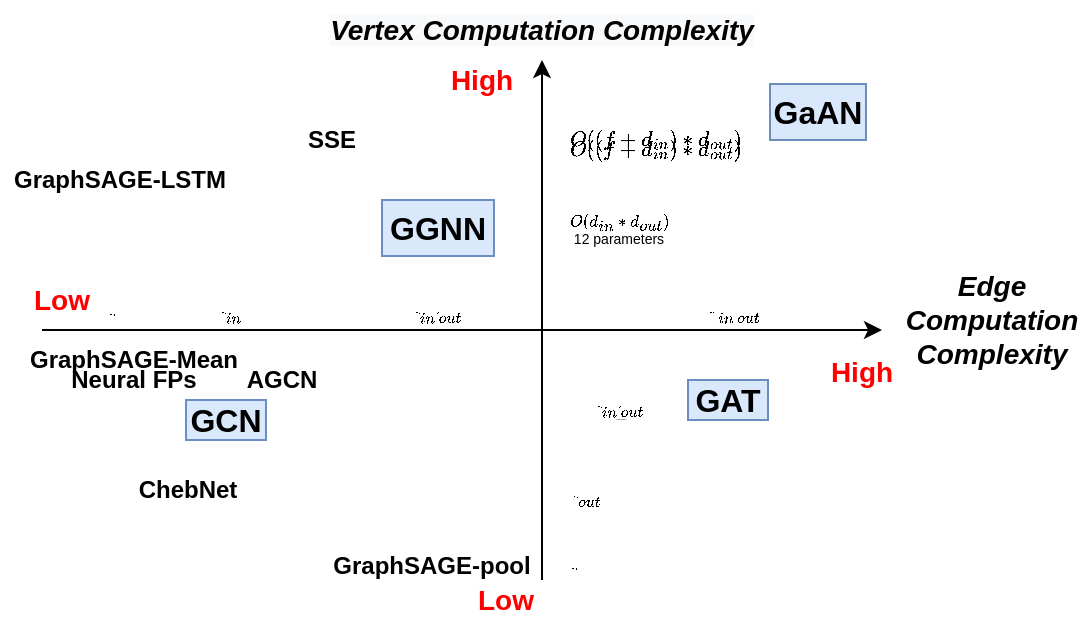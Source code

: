 <mxfile version="13.4.2" type="device"><diagram id="2MBHXZytqJ9W2BRM0lZ_" name="Page-1"><mxGraphModel dx="1405" dy="721" grid="1" gridSize="10" guides="1" tooltips="1" connect="1" arrows="0" fold="1" page="1" pageScale="1" pageWidth="827" pageHeight="1169" math="1" shadow="0"><root><mxCell id="0"/><mxCell id="1" style="" parent="0"/><mxCell id="55l02TyrmD9IhU3h0mnR-1" value="" style="endArrow=classic;html=1;fontFamily=Arial;" parent="1" edge="1"><mxGeometry width="50" height="50" relative="1" as="geometry"><mxPoint x="70" y="255" as="sourcePoint"/><mxPoint x="490" y="255" as="targetPoint"/></mxGeometry></mxCell><mxCell id="55l02TyrmD9IhU3h0mnR-2" value="" style="endArrow=classic;html=1;fontFamily=Arial;" parent="1" edge="1"><mxGeometry width="50" height="50" relative="1" as="geometry"><mxPoint x="320" y="380" as="sourcePoint"/><mxPoint x="320" y="120" as="targetPoint"/></mxGeometry></mxCell><mxCell id="55l02TyrmD9IhU3h0mnR-4" value="&lt;b&gt;&lt;font style=&quot;font-size: 14px&quot;&gt;Edge Computation&lt;br&gt;Complexity&lt;br&gt;&lt;/font&gt;&lt;/b&gt;" style="text;html=1;strokeColor=none;fillColor=none;align=center;verticalAlign=middle;whiteSpace=wrap;rounded=0;fontFamily=Arial;fontStyle=2" parent="1" vertex="1"><mxGeometry x="500" y="240" width="90" height="20" as="geometry"/></mxCell><mxCell id="55l02TyrmD9IhU3h0mnR-6" value="&lt;b&gt;&lt;font color=&quot;#ff0000&quot; style=&quot;font-size: 14px&quot;&gt;High&lt;/font&gt;&lt;/b&gt;" style="text;html=1;strokeColor=none;fillColor=none;align=center;verticalAlign=middle;whiteSpace=wrap;rounded=0;fontFamily=Arial;" parent="1" vertex="1"><mxGeometry x="270" y="120" width="40" height="20" as="geometry"/></mxCell><mxCell id="55l02TyrmD9IhU3h0mnR-7" value="&lt;b&gt;&lt;font color=&quot;#ff0000&quot; style=&quot;font-size: 14px&quot;&gt;Low&lt;/font&gt;&lt;/b&gt;" style="text;html=1;strokeColor=none;fillColor=none;align=center;verticalAlign=middle;whiteSpace=wrap;rounded=0;fontFamily=Arial;" parent="1" vertex="1"><mxGeometry x="287" y="380" width="30" height="20" as="geometry"/></mxCell><mxCell id="55l02TyrmD9IhU3h0mnR-8" value="&lt;b&gt;&lt;font color=&quot;#ff0000&quot; style=&quot;font-size: 14px&quot;&gt;High&lt;/font&gt;&lt;/b&gt;" style="text;html=1;strokeColor=none;fillColor=none;align=center;verticalAlign=middle;whiteSpace=wrap;rounded=0;fontFamily=Arial;" parent="1" vertex="1"><mxGeometry x="460" y="266" width="40" height="20" as="geometry"/></mxCell><mxCell id="55l02TyrmD9IhU3h0mnR-10" value="&lt;font color=&quot;#ff0000&quot;&gt;&lt;span style=&quot;font-size: 14px&quot;&gt;&lt;b&gt;Low&lt;/b&gt;&lt;/span&gt;&lt;/font&gt;" style="text;html=1;strokeColor=none;fillColor=none;align=center;verticalAlign=middle;whiteSpace=wrap;rounded=0;fontFamily=Arial;" parent="1" vertex="1"><mxGeometry x="60" y="230" width="40" height="20" as="geometry"/></mxCell><mxCell id="FiYTe9aXyCY0iq13u9ZS-19" value="\(O(d_{out})\)" style="text;html=1;align=center;verticalAlign=middle;resizable=0;points=[];autosize=1;fontSize=1;" parent="1" vertex="1"><mxGeometry x="302.0" y="335" width="80" height="10" as="geometry"/></mxCell><mxCell id="FiYTe9aXyCY0iq13u9ZS-27" value="&lt;meta charset=&quot;utf-8&quot;&gt;&lt;b style=&quot;color: rgb(0, 0, 0); font-family: arial; font-size: 14px; font-style: italic; letter-spacing: normal; text-indent: 0px; text-transform: none; word-spacing: 0px; background-color: rgb(248, 249, 250);&quot;&gt;Vertex Computation Complexity&lt;/b&gt;" style="text;whiteSpace=wrap;html=1;align=center;" parent="1" vertex="1"><mxGeometry x="200" y="90" width="240" height="30" as="geometry"/></mxCell><mxCell id="FiYTe9aXyCY0iq13u9ZS-30" value="\(O(d_{in}*d_{out})\)&lt;br style=&quot;font-size: 1px;&quot;&gt;1 parameter" style="text;html=1;align=center;verticalAlign=middle;resizable=0;points=[];autosize=1;fontSize=1;" parent="1" vertex="1"><mxGeometry x="304.0" y="291" width="110" height="10" as="geometry"/></mxCell><mxCell id="haK9CgM9R-VCcrpICVaE-1" value="\(O(1)\)" style="text;html=1;align=center;verticalAlign=middle;resizable=0;points=[];autosize=1;fontSize=1;" parent="1" vertex="1"><mxGeometry x="80.0" y="242" width="50" height="10" as="geometry"/></mxCell><mxCell id="haK9CgM9R-VCcrpICVaE-2" value="\(O(1)\)" style="text;html=1;align=center;verticalAlign=middle;resizable=0;points=[];autosize=1;fontSize=1;" parent="1" vertex="1"><mxGeometry x="311.0" y="369" width="50" height="10" as="geometry"/></mxCell><mxCell id="HfHqnk2TeB60cegV-_J6-1" value="&lt;font style=&quot;font-size: 9px&quot;&gt;\(O((f + d_{in})*d_{out})\)&lt;/font&gt;" style="text;html=1;align=center;verticalAlign=middle;resizable=0;points=[];autosize=1;fontSize=1;" vertex="1" parent="1"><mxGeometry x="312" y="160" width="130" height="10" as="geometry"/></mxCell><mxCell id="FiYTe9aXyCY0iq13u9ZS-3" value="Untitled Layer" style="" parent="0"/><mxCell id="FiYTe9aXyCY0iq13u9ZS-4" value="&lt;b style=&quot;font-size: 16px;&quot;&gt;GaAN&lt;/b&gt;" style="text;html=1;strokeColor=#6c8ebf;fillColor=#dae8fc;align=center;verticalAlign=middle;whiteSpace=wrap;rounded=0;fontFamily=Arial;fontSize=16;" parent="FiYTe9aXyCY0iq13u9ZS-3" vertex="1"><mxGeometry x="434" y="132" width="48" height="28" as="geometry"/></mxCell><mxCell id="FiYTe9aXyCY0iq13u9ZS-5" value="&lt;b&gt;ChebNet&lt;/b&gt;" style="text;html=1;strokeColor=none;fillColor=none;align=center;verticalAlign=middle;whiteSpace=wrap;rounded=0;fontFamily=Arial;" parent="FiYTe9aXyCY0iq13u9ZS-3" vertex="1"><mxGeometry x="115" y="325" width="56" height="20" as="geometry"/></mxCell><mxCell id="FiYTe9aXyCY0iq13u9ZS-6" value="&lt;b style=&quot;font-size: 16px;&quot;&gt;GGNN&lt;/b&gt;" style="text;html=1;strokeColor=#6c8ebf;fillColor=#dae8fc;align=center;verticalAlign=middle;whiteSpace=wrap;rounded=0;fontFamily=Arial;fontSize=16;" parent="FiYTe9aXyCY0iq13u9ZS-3" vertex="1"><mxGeometry x="240" y="190" width="56" height="28" as="geometry"/></mxCell><mxCell id="FiYTe9aXyCY0iq13u9ZS-7" value="&lt;b&gt;SSE&lt;/b&gt;" style="text;html=1;strokeColor=none;fillColor=none;align=center;verticalAlign=middle;whiteSpace=wrap;rounded=0;fontFamily=Arial;" parent="FiYTe9aXyCY0iq13u9ZS-3" vertex="1"><mxGeometry x="195" y="150" width="40" height="20" as="geometry"/></mxCell><mxCell id="FiYTe9aXyCY0iq13u9ZS-8" value="&lt;b&gt;GraphSAGE-LSTM&lt;/b&gt;" style="text;html=1;strokeColor=none;fillColor=none;align=center;verticalAlign=middle;whiteSpace=wrap;rounded=0;fontFamily=Arial;" parent="FiYTe9aXyCY0iq13u9ZS-3" vertex="1"><mxGeometry x="49" y="170" width="120" height="20" as="geometry"/></mxCell><mxCell id="FiYTe9aXyCY0iq13u9ZS-17" value="&lt;b&gt;GraphSAGE-pool&lt;/b&gt;" style="text;html=1;strokeColor=none;fillColor=none;align=center;verticalAlign=middle;whiteSpace=wrap;rounded=0;fontFamily=Arial;" parent="FiYTe9aXyCY0iq13u9ZS-3" vertex="1"><mxGeometry x="205" y="363" width="120" height="20" as="geometry"/></mxCell><mxCell id="FiYTe9aXyCY0iq13u9ZS-20" value="&lt;b style=&quot;font-size: 16px;&quot;&gt;GAT&lt;/b&gt;" style="text;html=1;strokeColor=#6c8ebf;fillColor=#dae8fc;align=center;verticalAlign=middle;whiteSpace=wrap;rounded=0;fontFamily=Arial;fontSize=16;" parent="FiYTe9aXyCY0iq13u9ZS-3" vertex="1"><mxGeometry x="393" y="280" width="40" height="20" as="geometry"/></mxCell><mxCell id="FiYTe9aXyCY0iq13u9ZS-16" value="&lt;b&gt;AGCN&lt;/b&gt;" style="text;html=1;strokeColor=none;fillColor=none;align=center;verticalAlign=middle;whiteSpace=wrap;rounded=0;fontFamily=Arial;" parent="FiYTe9aXyCY0iq13u9ZS-3" vertex="1"><mxGeometry x="170" y="270" width="40" height="20" as="geometry"/></mxCell><mxCell id="FiYTe9aXyCY0iq13u9ZS-32" value="&lt;b style=&quot;font-size: 16px;&quot;&gt;GCN&lt;/b&gt;" style="text;html=1;strokeColor=#6c8ebf;fillColor=#dae8fc;align=center;verticalAlign=middle;whiteSpace=wrap;rounded=0;fontFamily=Arial;fontSize=16;" parent="FiYTe9aXyCY0iq13u9ZS-3" vertex="1"><mxGeometry x="142" y="290" width="40" height="20" as="geometry"/></mxCell><mxCell id="FiYTe9aXyCY0iq13u9ZS-10" value="&lt;b&gt;Neural FPs&lt;/b&gt;" style="text;html=1;strokeColor=none;fillColor=none;align=center;verticalAlign=middle;whiteSpace=wrap;rounded=0;fontFamily=Arial;" parent="FiYTe9aXyCY0iq13u9ZS-3" vertex="1"><mxGeometry x="77" y="270" width="78" height="20" as="geometry"/></mxCell><mxCell id="FiYTe9aXyCY0iq13u9ZS-11" value="&lt;b&gt;GraphSAGE-Mean&lt;/b&gt;" style="text;html=1;strokeColor=none;fillColor=none;align=center;verticalAlign=middle;whiteSpace=wrap;rounded=0;fontFamily=Arial;" parent="FiYTe9aXyCY0iq13u9ZS-3" vertex="1"><mxGeometry x="60" y="260" width="112" height="20" as="geometry"/></mxCell><mxCell id="FiYTe9aXyCY0iq13u9ZS-34" value="&lt;font style=&quot;font-size: 9px&quot;&gt;\(O((f + d_{in})*d_{out})\)&lt;/font&gt;" style="text;html=1;align=center;verticalAlign=middle;resizable=0;points=[];autosize=1;fontSize=1;" parent="FiYTe9aXyCY0iq13u9ZS-3" vertex="1"><mxGeometry x="312" y="155" width="130" height="10" as="geometry"/></mxCell><mxCell id="FiYTe9aXyCY0iq13u9ZS-35" value="&lt;font style=&quot;font-size: 7px&quot;&gt;\(O(d_{in}*d_{out})\)&lt;br style=&quot;font-size: 7px&quot;&gt;12 parameters&lt;/font&gt;" style="text;html=1;align=center;verticalAlign=middle;resizable=0;points=[];autosize=1;fontSize=1;" parent="FiYTe9aXyCY0iq13u9ZS-3" vertex="1"><mxGeometry x="303" y="200" width="110" height="10" as="geometry"/></mxCell><mxCell id="FiYTe9aXyCY0iq13u9ZS-36" value="\(O(d_{in})\)" style="text;html=1;align=center;verticalAlign=middle;resizable=0;points=[];autosize=1;fontSize=1;" parent="FiYTe9aXyCY0iq13u9ZS-3" vertex="1"><mxGeometry x="130.0" y="243" width="70" height="10" as="geometry"/></mxCell><mxCell id="FiYTe9aXyCY0iq13u9ZS-37" value="\(O(d_{in} * d_{out})\)" style="text;html=1;align=center;verticalAlign=middle;resizable=0;points=[];autosize=1;fontSize=1;" parent="FiYTe9aXyCY0iq13u9ZS-3" vertex="1"><mxGeometry x="208.0" y="243" width="120" height="10" as="geometry"/></mxCell><mxCell id="FiYTe9aXyCY0iq13u9ZS-38" value="\(O(K*d_{in} * d_{out})\)" style="text;html=1;align=center;verticalAlign=middle;resizable=0;points=[];autosize=1;fontSize=1;" parent="FiYTe9aXyCY0iq13u9ZS-3" vertex="1"><mxGeometry x="351.0" y="243" width="130" height="10" as="geometry"/></mxCell></root></mxGraphModel></diagram></mxfile>